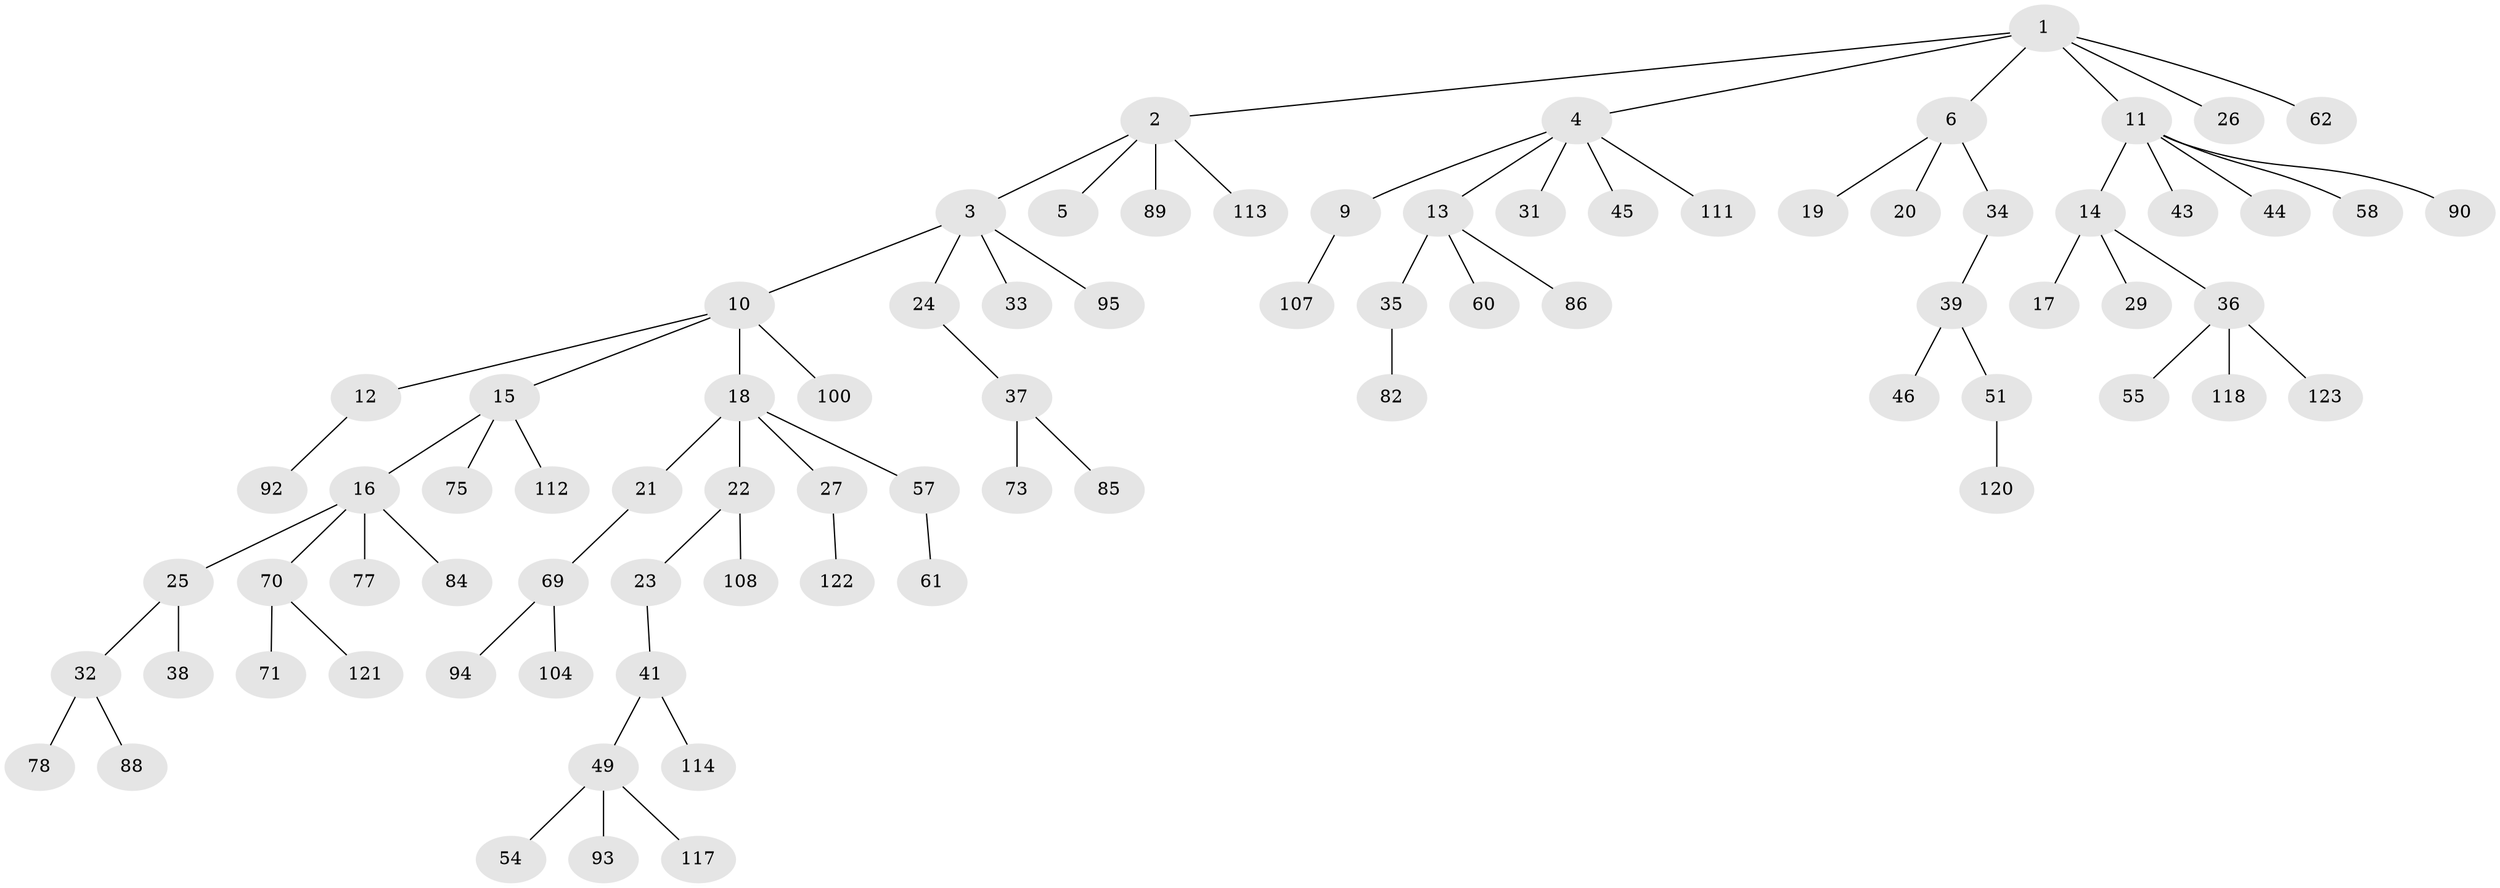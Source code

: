 // original degree distribution, {6: 0.016, 5: 0.056, 1: 0.496, 4: 0.104, 2: 0.288, 3: 0.04}
// Generated by graph-tools (version 1.1) at 2025/11/02/27/25 16:11:28]
// undirected, 81 vertices, 80 edges
graph export_dot {
graph [start="1"]
  node [color=gray90,style=filled];
  1 [super="+50"];
  2 [super="+28"];
  3 [super="+7"];
  4 [super="+8"];
  5;
  6 [super="+30"];
  9 [super="+66"];
  10;
  11 [super="+42"];
  12 [super="+67"];
  13 [super="+79"];
  14 [super="+53"];
  15 [super="+72"];
  16 [super="+56"];
  17;
  18 [super="+87"];
  19;
  20;
  21 [super="+99"];
  22 [super="+101"];
  23 [super="+40"];
  24;
  25 [super="+80"];
  26 [super="+81"];
  27 [super="+76"];
  29 [super="+52"];
  31;
  32 [super="+124"];
  33;
  34 [super="+68"];
  35;
  36 [super="+65"];
  37 [super="+63"];
  38 [super="+48"];
  39 [super="+47"];
  41;
  43;
  44 [super="+105"];
  45;
  46;
  49 [super="+109"];
  51;
  54 [super="+102"];
  55;
  57 [super="+59"];
  58 [super="+91"];
  60 [super="+106"];
  61;
  62 [super="+64"];
  69 [super="+119"];
  70 [super="+74"];
  71;
  73;
  75;
  77 [super="+83"];
  78;
  82 [super="+96"];
  84;
  85 [super="+103"];
  86;
  88;
  89 [super="+97"];
  90;
  92;
  93 [super="+98"];
  94 [super="+115"];
  95;
  100;
  104;
  107;
  108 [super="+110"];
  111 [super="+116"];
  112;
  113;
  114 [super="+125"];
  117;
  118;
  120;
  121;
  122;
  123;
  1 -- 2;
  1 -- 4;
  1 -- 6;
  1 -- 11;
  1 -- 26;
  1 -- 62;
  2 -- 3;
  2 -- 5;
  2 -- 89;
  2 -- 113;
  3 -- 10;
  3 -- 24;
  3 -- 33;
  3 -- 95;
  4 -- 13;
  4 -- 45;
  4 -- 111;
  4 -- 9;
  4 -- 31;
  6 -- 19;
  6 -- 20;
  6 -- 34;
  9 -- 107;
  10 -- 12;
  10 -- 15;
  10 -- 18;
  10 -- 100;
  11 -- 14;
  11 -- 43;
  11 -- 58;
  11 -- 44;
  11 -- 90;
  12 -- 92;
  13 -- 35;
  13 -- 60;
  13 -- 86;
  14 -- 17;
  14 -- 29;
  14 -- 36;
  15 -- 16;
  15 -- 75;
  15 -- 112;
  16 -- 25;
  16 -- 70;
  16 -- 84;
  16 -- 77;
  18 -- 21;
  18 -- 22;
  18 -- 27;
  18 -- 57;
  21 -- 69;
  22 -- 23;
  22 -- 108;
  23 -- 41;
  24 -- 37;
  25 -- 32;
  25 -- 38;
  27 -- 122;
  32 -- 78;
  32 -- 88;
  34 -- 39;
  35 -- 82;
  36 -- 55;
  36 -- 123;
  36 -- 118;
  37 -- 73;
  37 -- 85;
  39 -- 46;
  39 -- 51;
  41 -- 49;
  41 -- 114;
  49 -- 54;
  49 -- 93;
  49 -- 117;
  51 -- 120;
  57 -- 61;
  69 -- 94;
  69 -- 104;
  70 -- 71;
  70 -- 121;
}
